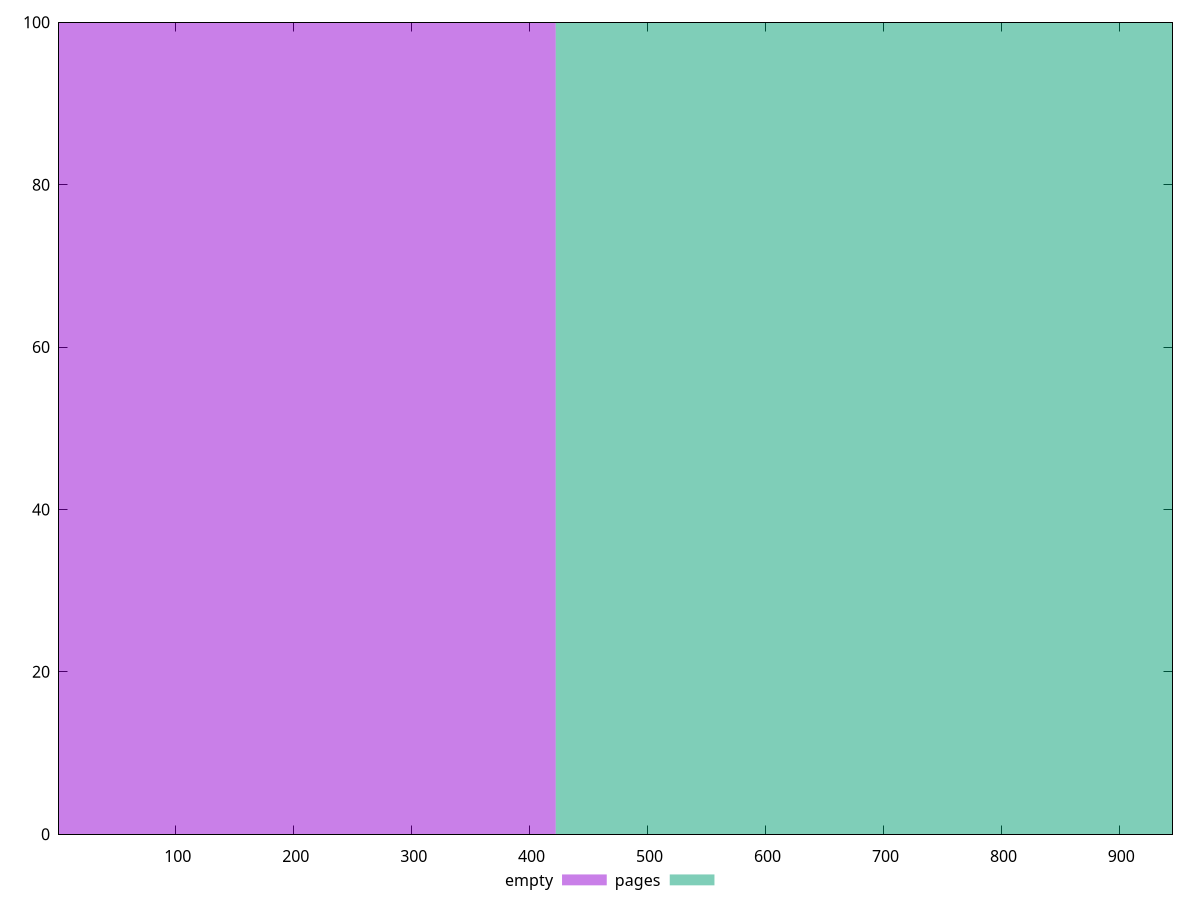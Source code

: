 reset

$empty <<EOF
0 100
EOF

$pages <<EOF
844.3540055509364 100
EOF

set key outside below
set boxwidth 844.3540055509364
set xrange [1.0379999999999998:945.0389999999999]
set yrange [0:100]
set style fill transparent solid 0.5 noborder
set terminal svg size 640, 500 enhanced background rgb 'white'
set output "report_00007_2020-12-11T15:55:29.892Z/network-server-latency/comparison/histogram/0_vs_1.svg"

plot $empty title "empty" with boxes, \
     $pages title "pages" with boxes

reset
